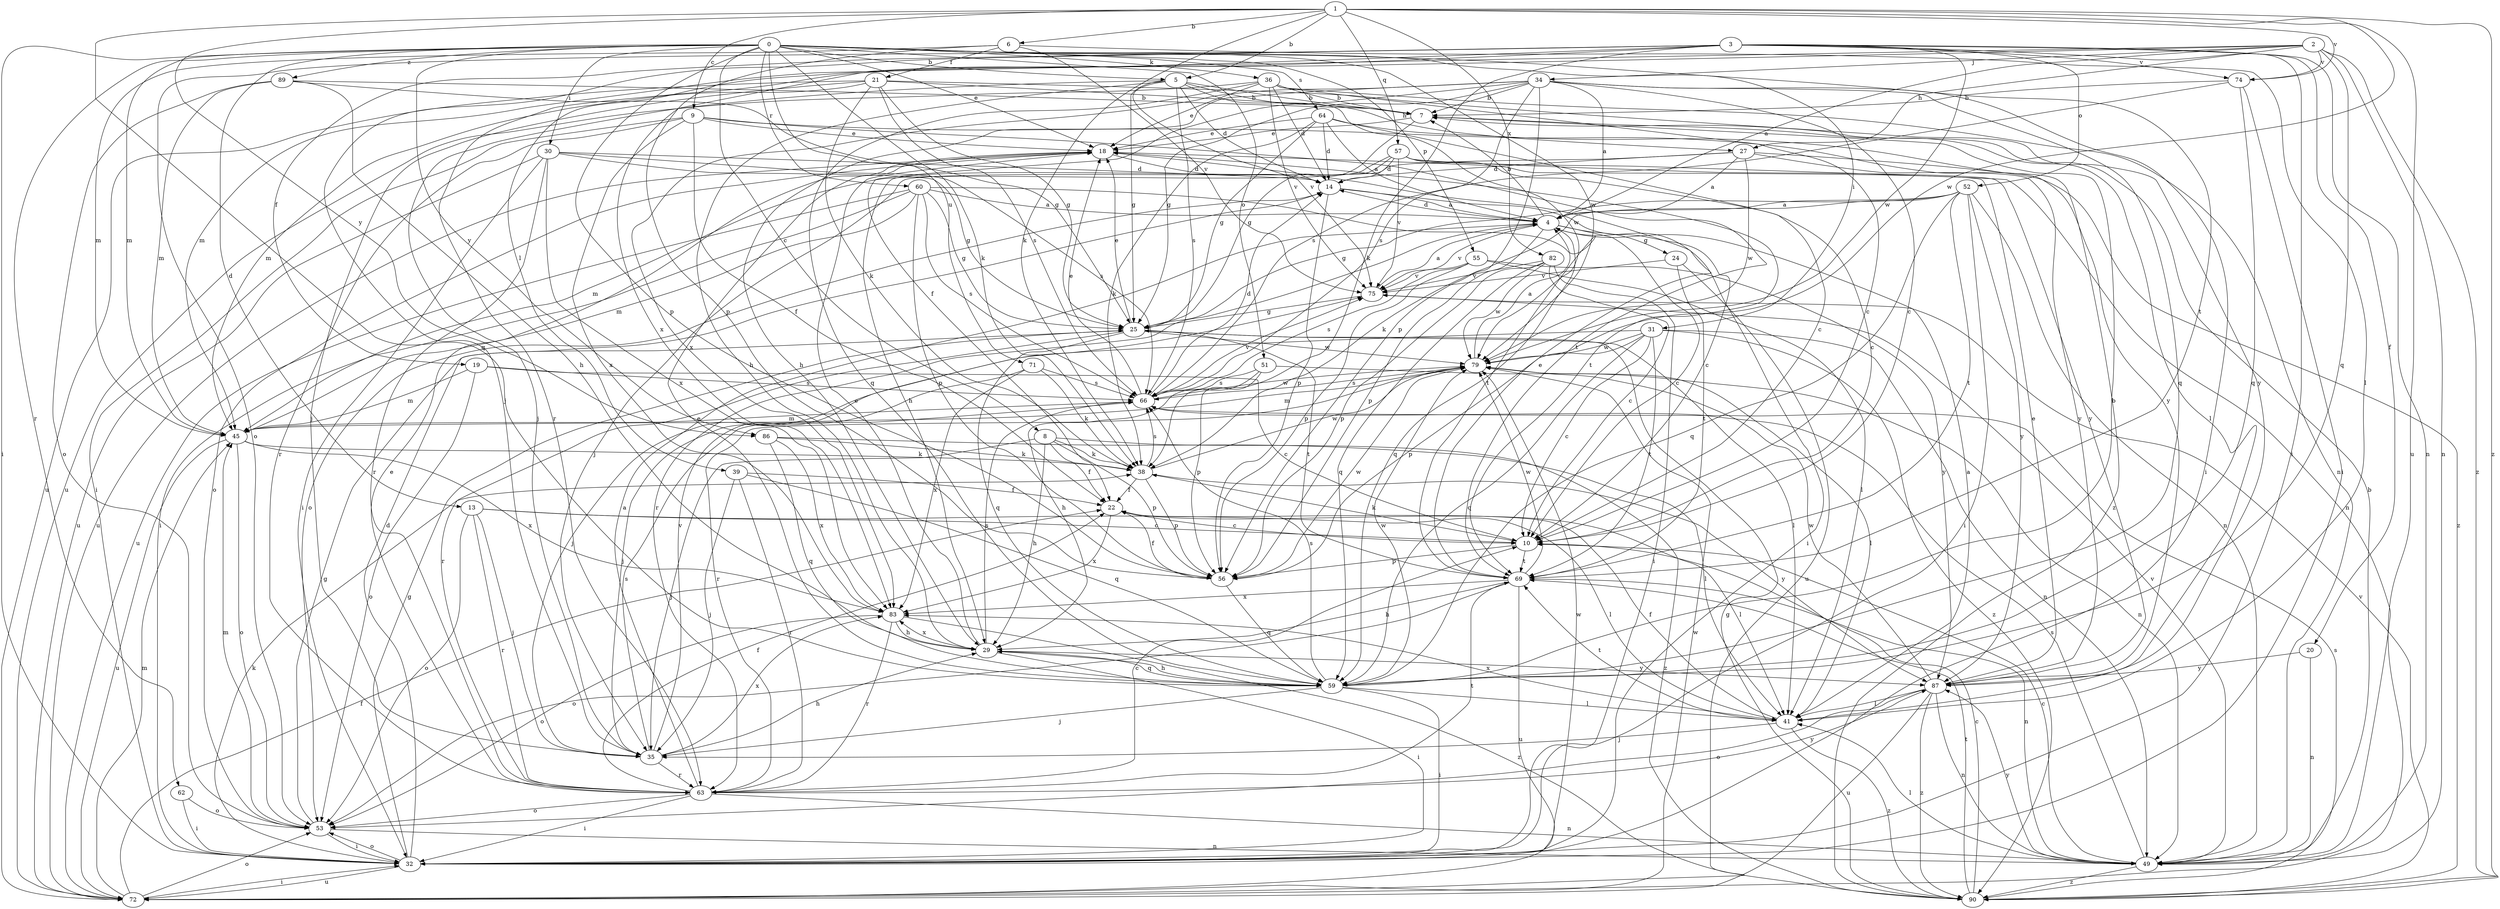 strict digraph  {
0;
1;
2;
3;
4;
5;
6;
7;
8;
9;
10;
13;
14;
18;
19;
20;
21;
22;
24;
25;
27;
29;
30;
31;
32;
34;
35;
36;
38;
39;
41;
45;
49;
51;
52;
53;
55;
56;
57;
59;
60;
62;
63;
64;
66;
69;
71;
72;
74;
75;
79;
82;
83;
86;
87;
89;
90;
0 -> 5  [label=b];
0 -> 8  [label=c];
0 -> 13  [label=d];
0 -> 18  [label=e];
0 -> 30  [label=i];
0 -> 31  [label=i];
0 -> 32  [label=i];
0 -> 36  [label=k];
0 -> 38  [label=k];
0 -> 45  [label=m];
0 -> 51  [label=o];
0 -> 55  [label=p];
0 -> 56  [label=p];
0 -> 60  [label=r];
0 -> 62  [label=r];
0 -> 64  [label=s];
0 -> 69  [label=t];
0 -> 71  [label=u];
0 -> 79  [label=w];
0 -> 86  [label=y];
0 -> 89  [label=z];
1 -> 5  [label=b];
1 -> 6  [label=b];
1 -> 9  [label=c];
1 -> 38  [label=k];
1 -> 57  [label=q];
1 -> 59  [label=q];
1 -> 72  [label=u];
1 -> 74  [label=v];
1 -> 79  [label=w];
1 -> 82  [label=x];
1 -> 86  [label=y];
1 -> 90  [label=z];
2 -> 4  [label=a];
2 -> 27  [label=h];
2 -> 34  [label=j];
2 -> 45  [label=m];
2 -> 49  [label=n];
2 -> 59  [label=q];
2 -> 63  [label=r];
2 -> 74  [label=v];
2 -> 90  [label=z];
3 -> 19  [label=f];
3 -> 20  [label=f];
3 -> 32  [label=i];
3 -> 35  [label=j];
3 -> 38  [label=k];
3 -> 39  [label=l];
3 -> 49  [label=n];
3 -> 52  [label=o];
3 -> 53  [label=o];
3 -> 74  [label=v];
3 -> 79  [label=w];
3 -> 83  [label=x];
4 -> 7  [label=b];
4 -> 10  [label=c];
4 -> 14  [label=d];
4 -> 24  [label=g];
4 -> 32  [label=i];
4 -> 56  [label=p];
4 -> 59  [label=q];
4 -> 63  [label=r];
4 -> 75  [label=v];
5 -> 7  [label=b];
5 -> 14  [label=d];
5 -> 25  [label=g];
5 -> 27  [label=h];
5 -> 29  [label=h];
5 -> 35  [label=j];
5 -> 66  [label=s];
5 -> 75  [label=v];
5 -> 79  [label=w];
6 -> 21  [label=f];
6 -> 41  [label=l];
6 -> 45  [label=m];
6 -> 56  [label=p];
6 -> 75  [label=v];
7 -> 18  [label=e];
7 -> 25  [label=g];
7 -> 41  [label=l];
8 -> 22  [label=f];
8 -> 29  [label=h];
8 -> 35  [label=j];
8 -> 38  [label=k];
8 -> 56  [label=p];
8 -> 90  [label=z];
9 -> 18  [label=e];
9 -> 22  [label=f];
9 -> 32  [label=i];
9 -> 63  [label=r];
9 -> 69  [label=t];
9 -> 83  [label=x];
9 -> 87  [label=y];
10 -> 38  [label=k];
10 -> 56  [label=p];
10 -> 69  [label=t];
13 -> 10  [label=c];
13 -> 35  [label=j];
13 -> 41  [label=l];
13 -> 53  [label=o];
13 -> 63  [label=r];
14 -> 4  [label=a];
14 -> 10  [label=c];
14 -> 53  [label=o];
14 -> 56  [label=p];
18 -> 14  [label=d];
18 -> 53  [label=o];
18 -> 69  [label=t];
18 -> 72  [label=u];
19 -> 10  [label=c];
19 -> 45  [label=m];
19 -> 53  [label=o];
19 -> 66  [label=s];
20 -> 49  [label=n];
20 -> 87  [label=y];
21 -> 7  [label=b];
21 -> 25  [label=g];
21 -> 35  [label=j];
21 -> 38  [label=k];
21 -> 45  [label=m];
21 -> 66  [label=s];
21 -> 72  [label=u];
21 -> 87  [label=y];
22 -> 10  [label=c];
22 -> 41  [label=l];
22 -> 83  [label=x];
24 -> 69  [label=t];
24 -> 72  [label=u];
24 -> 75  [label=v];
25 -> 18  [label=e];
25 -> 41  [label=l];
25 -> 59  [label=q];
25 -> 63  [label=r];
25 -> 69  [label=t];
25 -> 79  [label=w];
27 -> 4  [label=a];
27 -> 14  [label=d];
27 -> 35  [label=j];
27 -> 79  [label=w];
27 -> 87  [label=y];
27 -> 90  [label=z];
29 -> 18  [label=e];
29 -> 32  [label=i];
29 -> 59  [label=q];
29 -> 66  [label=s];
29 -> 83  [label=x];
29 -> 87  [label=y];
30 -> 14  [label=d];
30 -> 25  [label=g];
30 -> 32  [label=i];
30 -> 63  [label=r];
30 -> 66  [label=s];
30 -> 72  [label=u];
30 -> 83  [label=x];
31 -> 10  [label=c];
31 -> 35  [label=j];
31 -> 49  [label=n];
31 -> 56  [label=p];
31 -> 59  [label=q];
31 -> 69  [label=t];
31 -> 79  [label=w];
31 -> 90  [label=z];
32 -> 14  [label=d];
32 -> 25  [label=g];
32 -> 38  [label=k];
32 -> 53  [label=o];
32 -> 72  [label=u];
32 -> 79  [label=w];
34 -> 4  [label=a];
34 -> 7  [label=b];
34 -> 10  [label=c];
34 -> 22  [label=f];
34 -> 25  [label=g];
34 -> 29  [label=h];
34 -> 32  [label=i];
34 -> 56  [label=p];
34 -> 59  [label=q];
34 -> 66  [label=s];
34 -> 83  [label=x];
35 -> 29  [label=h];
35 -> 63  [label=r];
35 -> 66  [label=s];
35 -> 75  [label=v];
35 -> 83  [label=x];
36 -> 7  [label=b];
36 -> 10  [label=c];
36 -> 14  [label=d];
36 -> 18  [label=e];
36 -> 49  [label=n];
36 -> 59  [label=q];
36 -> 72  [label=u];
36 -> 75  [label=v];
38 -> 22  [label=f];
38 -> 56  [label=p];
38 -> 66  [label=s];
38 -> 79  [label=w];
38 -> 87  [label=y];
39 -> 22  [label=f];
39 -> 35  [label=j];
39 -> 59  [label=q];
39 -> 63  [label=r];
41 -> 4  [label=a];
41 -> 22  [label=f];
41 -> 35  [label=j];
41 -> 69  [label=t];
41 -> 83  [label=x];
41 -> 90  [label=z];
45 -> 38  [label=k];
45 -> 53  [label=o];
45 -> 72  [label=u];
45 -> 83  [label=x];
49 -> 7  [label=b];
49 -> 10  [label=c];
49 -> 41  [label=l];
49 -> 66  [label=s];
49 -> 75  [label=v];
49 -> 87  [label=y];
49 -> 90  [label=z];
51 -> 29  [label=h];
51 -> 49  [label=n];
51 -> 56  [label=p];
51 -> 66  [label=s];
52 -> 4  [label=a];
52 -> 25  [label=g];
52 -> 32  [label=i];
52 -> 38  [label=k];
52 -> 49  [label=n];
52 -> 59  [label=q];
52 -> 69  [label=t];
52 -> 87  [label=y];
53 -> 25  [label=g];
53 -> 32  [label=i];
53 -> 45  [label=m];
53 -> 49  [label=n];
55 -> 41  [label=l];
55 -> 56  [label=p];
55 -> 66  [label=s];
55 -> 75  [label=v];
55 -> 87  [label=y];
56 -> 22  [label=f];
56 -> 59  [label=q];
56 -> 79  [label=w];
57 -> 10  [label=c];
57 -> 14  [label=d];
57 -> 29  [label=h];
57 -> 45  [label=m];
57 -> 49  [label=n];
57 -> 75  [label=v];
57 -> 87  [label=y];
59 -> 7  [label=b];
59 -> 18  [label=e];
59 -> 29  [label=h];
59 -> 32  [label=i];
59 -> 35  [label=j];
59 -> 41  [label=l];
59 -> 66  [label=s];
59 -> 79  [label=w];
60 -> 4  [label=a];
60 -> 25  [label=g];
60 -> 32  [label=i];
60 -> 45  [label=m];
60 -> 56  [label=p];
60 -> 66  [label=s];
60 -> 69  [label=t];
60 -> 72  [label=u];
62 -> 32  [label=i];
62 -> 53  [label=o];
63 -> 4  [label=a];
63 -> 10  [label=c];
63 -> 18  [label=e];
63 -> 22  [label=f];
63 -> 32  [label=i];
63 -> 49  [label=n];
63 -> 53  [label=o];
63 -> 69  [label=t];
63 -> 87  [label=y];
64 -> 4  [label=a];
64 -> 10  [label=c];
64 -> 14  [label=d];
64 -> 18  [label=e];
64 -> 25  [label=g];
64 -> 38  [label=k];
64 -> 90  [label=z];
66 -> 14  [label=d];
66 -> 18  [label=e];
66 -> 45  [label=m];
66 -> 75  [label=v];
66 -> 79  [label=w];
69 -> 18  [label=e];
69 -> 29  [label=h];
69 -> 49  [label=n];
69 -> 53  [label=o];
69 -> 72  [label=u];
69 -> 79  [label=w];
69 -> 83  [label=x];
71 -> 35  [label=j];
71 -> 38  [label=k];
71 -> 66  [label=s];
71 -> 83  [label=x];
72 -> 22  [label=f];
72 -> 32  [label=i];
72 -> 45  [label=m];
72 -> 53  [label=o];
72 -> 79  [label=w];
74 -> 7  [label=b];
74 -> 32  [label=i];
74 -> 59  [label=q];
74 -> 66  [label=s];
75 -> 4  [label=a];
75 -> 25  [label=g];
79 -> 4  [label=a];
79 -> 41  [label=l];
79 -> 45  [label=m];
79 -> 63  [label=r];
79 -> 66  [label=s];
82 -> 10  [label=c];
82 -> 32  [label=i];
82 -> 56  [label=p];
82 -> 59  [label=q];
82 -> 75  [label=v];
82 -> 79  [label=w];
83 -> 29  [label=h];
83 -> 53  [label=o];
83 -> 63  [label=r];
83 -> 90  [label=z];
86 -> 38  [label=k];
86 -> 41  [label=l];
86 -> 59  [label=q];
86 -> 83  [label=x];
87 -> 18  [label=e];
87 -> 41  [label=l];
87 -> 49  [label=n];
87 -> 53  [label=o];
87 -> 72  [label=u];
87 -> 79  [label=w];
87 -> 90  [label=z];
89 -> 7  [label=b];
89 -> 25  [label=g];
89 -> 29  [label=h];
89 -> 45  [label=m];
89 -> 53  [label=o];
90 -> 10  [label=c];
90 -> 25  [label=g];
90 -> 66  [label=s];
90 -> 69  [label=t];
90 -> 75  [label=v];
}
